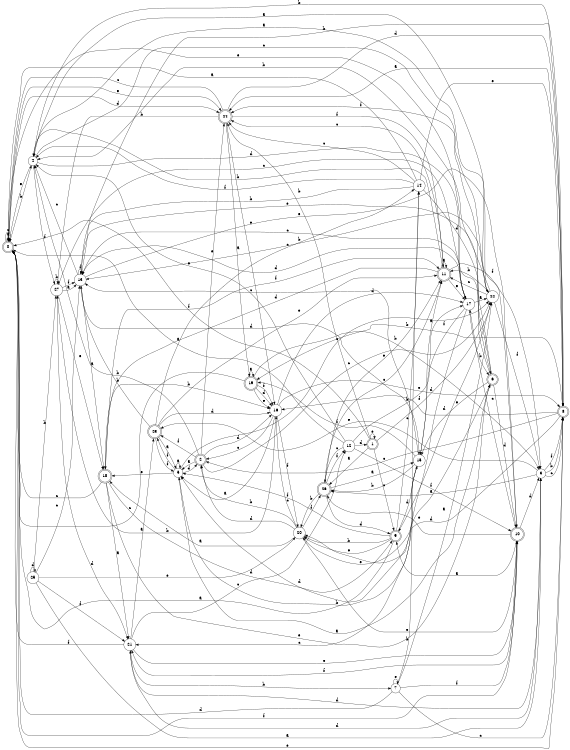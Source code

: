 digraph n23_8 {
__start0 [label="" shape="none"];

rankdir=LR;
size="8,5";

s0 [style="rounded,filled", color="black", fillcolor="white" shape="doublecircle", label="0"];
s1 [style="rounded,filled", color="black", fillcolor="white" shape="doublecircle", label="1"];
s2 [style="rounded,filled", color="black", fillcolor="white" shape="doublecircle", label="2"];
s3 [style="filled", color="black", fillcolor="white" shape="circle", label="3"];
s4 [style="filled", color="black", fillcolor="white" shape="circle", label="4"];
s5 [style="filled", color="black", fillcolor="white" shape="circle", label="5"];
s6 [style="rounded,filled", color="black", fillcolor="white" shape="doublecircle", label="6"];
s7 [style="filled", color="black", fillcolor="white" shape="circle", label="7"];
s8 [style="rounded,filled", color="black", fillcolor="white" shape="doublecircle", label="8"];
s9 [style="rounded,filled", color="black", fillcolor="white" shape="doublecircle", label="9"];
s10 [style="rounded,filled", color="black", fillcolor="white" shape="doublecircle", label="10"];
s11 [style="rounded,filled", color="black", fillcolor="white" shape="doublecircle", label="11"];
s12 [style="filled", color="black", fillcolor="white" shape="circle", label="12"];
s13 [style="filled", color="black", fillcolor="white" shape="circle", label="13"];
s14 [style="filled", color="black", fillcolor="white" shape="circle", label="14"];
s15 [style="filled", color="black", fillcolor="white" shape="circle", label="15"];
s16 [style="filled", color="black", fillcolor="white" shape="circle", label="16"];
s17 [style="filled", color="black", fillcolor="white" shape="circle", label="17"];
s18 [style="rounded,filled", color="black", fillcolor="white" shape="doublecircle", label="18"];
s19 [style="rounded,filled", color="black", fillcolor="white" shape="doublecircle", label="19"];
s20 [style="filled", color="black", fillcolor="white" shape="circle", label="20"];
s21 [style="filled", color="black", fillcolor="white" shape="circle", label="21"];
s22 [style="filled", color="black", fillcolor="white" shape="circle", label="22"];
s23 [style="rounded,filled", color="black", fillcolor="white" shape="doublecircle", label="23"];
s24 [style="rounded,filled", color="black", fillcolor="white" shape="doublecircle", label="24"];
s25 [style="filled", color="black", fillcolor="white" shape="circle", label="25"];
s26 [style="rounded,filled", color="black", fillcolor="white" shape="doublecircle", label="26"];
s27 [style="filled", color="black", fillcolor="white" shape="circle", label="27"];
s0 -> s0 [label="a"];
s0 -> s4 [label="b"];
s0 -> s0 [label="c"];
s0 -> s24 [label="d"];
s0 -> s24 [label="e"];
s0 -> s10 [label="f"];
s1 -> s26 [label="a"];
s1 -> s24 [label="b"];
s1 -> s9 [label="c"];
s1 -> s22 [label="d"];
s1 -> s1 [label="e"];
s1 -> s0 [label="f"];
s2 -> s5 [label="a"];
s2 -> s4 [label="b"];
s2 -> s22 [label="c"];
s2 -> s16 [label="d"];
s2 -> s24 [label="e"];
s2 -> s23 [label="f"];
s3 -> s26 [label="a"];
s3 -> s8 [label="b"];
s3 -> s8 [label="c"];
s3 -> s21 [label="d"];
s3 -> s23 [label="e"];
s3 -> s8 [label="f"];
s4 -> s22 [label="a"];
s4 -> s8 [label="b"];
s4 -> s22 [label="c"];
s4 -> s17 [label="d"];
s4 -> s0 [label="e"];
s4 -> s27 [label="f"];
s5 -> s5 [label="a"];
s5 -> s6 [label="b"];
s5 -> s22 [label="c"];
s5 -> s2 [label="d"];
s5 -> s18 [label="e"];
s5 -> s23 [label="f"];
s6 -> s5 [label="a"];
s6 -> s4 [label="b"];
s6 -> s13 [label="c"];
s6 -> s10 [label="d"];
s6 -> s15 [label="e"];
s6 -> s24 [label="f"];
s7 -> s22 [label="a"];
s7 -> s14 [label="b"];
s7 -> s8 [label="c"];
s7 -> s0 [label="d"];
s7 -> s7 [label="e"];
s7 -> s10 [label="f"];
s8 -> s24 [label="a"];
s8 -> s19 [label="b"];
s8 -> s2 [label="c"];
s8 -> s20 [label="d"];
s8 -> s0 [label="e"];
s8 -> s16 [label="f"];
s9 -> s0 [label="a"];
s9 -> s20 [label="b"];
s9 -> s14 [label="c"];
s9 -> s15 [label="d"];
s9 -> s20 [label="e"];
s9 -> s5 [label="f"];
s10 -> s9 [label="a"];
s10 -> s13 [label="b"];
s10 -> s17 [label="c"];
s10 -> s3 [label="d"];
s10 -> s26 [label="e"];
s10 -> s21 [label="f"];
s11 -> s11 [label="a"];
s11 -> s4 [label="b"];
s11 -> s24 [label="c"];
s11 -> s18 [label="d"];
s11 -> s17 [label="e"];
s11 -> s3 [label="f"];
s12 -> s0 [label="a"];
s12 -> s17 [label="b"];
s12 -> s26 [label="c"];
s12 -> s1 [label="d"];
s12 -> s4 [label="e"];
s12 -> s10 [label="f"];
s13 -> s18 [label="a"];
s13 -> s8 [label="b"];
s13 -> s4 [label="c"];
s13 -> s15 [label="d"];
s13 -> s10 [label="e"];
s13 -> s13 [label="f"];
s14 -> s0 [label="a"];
s14 -> s13 [label="b"];
s14 -> s24 [label="c"];
s14 -> s6 [label="d"];
s14 -> s8 [label="e"];
s14 -> s4 [label="f"];
s15 -> s11 [label="a"];
s15 -> s26 [label="b"];
s15 -> s13 [label="c"];
s15 -> s5 [label="d"];
s15 -> s20 [label="e"];
s15 -> s19 [label="f"];
s16 -> s5 [label="a"];
s16 -> s27 [label="b"];
s16 -> s2 [label="c"];
s16 -> s17 [label="d"];
s16 -> s8 [label="e"];
s16 -> s20 [label="f"];
s17 -> s22 [label="a"];
s17 -> s6 [label="b"];
s17 -> s21 [label="c"];
s17 -> s13 [label="d"];
s17 -> s0 [label="e"];
s17 -> s15 [label="f"];
s18 -> s21 [label="a"];
s18 -> s16 [label="b"];
s18 -> s0 [label="c"];
s18 -> s9 [label="d"];
s18 -> s6 [label="e"];
s18 -> s11 [label="f"];
s19 -> s19 [label="a"];
s19 -> s3 [label="b"];
s19 -> s0 [label="c"];
s19 -> s16 [label="d"];
s19 -> s16 [label="e"];
s19 -> s16 [label="f"];
s20 -> s18 [label="a"];
s20 -> s2 [label="b"];
s20 -> s16 [label="c"];
s20 -> s2 [label="d"];
s20 -> s10 [label="e"];
s20 -> s26 [label="f"];
s21 -> s23 [label="a"];
s21 -> s7 [label="b"];
s21 -> s12 [label="c"];
s21 -> s3 [label="d"];
s21 -> s10 [label="e"];
s21 -> s0 [label="f"];
s22 -> s4 [label="a"];
s22 -> s11 [label="b"];
s22 -> s11 [label="c"];
s22 -> s9 [label="d"];
s22 -> s13 [label="e"];
s22 -> s3 [label="f"];
s23 -> s5 [label="a"];
s23 -> s13 [label="b"];
s23 -> s14 [label="c"];
s23 -> s16 [label="d"];
s23 -> s11 [label="e"];
s23 -> s5 [label="f"];
s24 -> s19 [label="a"];
s24 -> s27 [label="b"];
s24 -> s0 [label="c"];
s24 -> s8 [label="d"];
s24 -> s16 [label="e"];
s24 -> s11 [label="f"];
s25 -> s3 [label="a"];
s25 -> s27 [label="b"];
s25 -> s13 [label="c"];
s25 -> s25 [label="d"];
s25 -> s20 [label="e"];
s25 -> s21 [label="f"];
s26 -> s15 [label="a"];
s26 -> s20 [label="b"];
s26 -> s11 [label="c"];
s26 -> s9 [label="d"];
s26 -> s11 [label="e"];
s26 -> s12 [label="f"];
s27 -> s13 [label="a"];
s27 -> s27 [label="b"];
s27 -> s17 [label="c"];
s27 -> s21 [label="d"];
s27 -> s18 [label="e"];
s27 -> s13 [label="f"];

}
